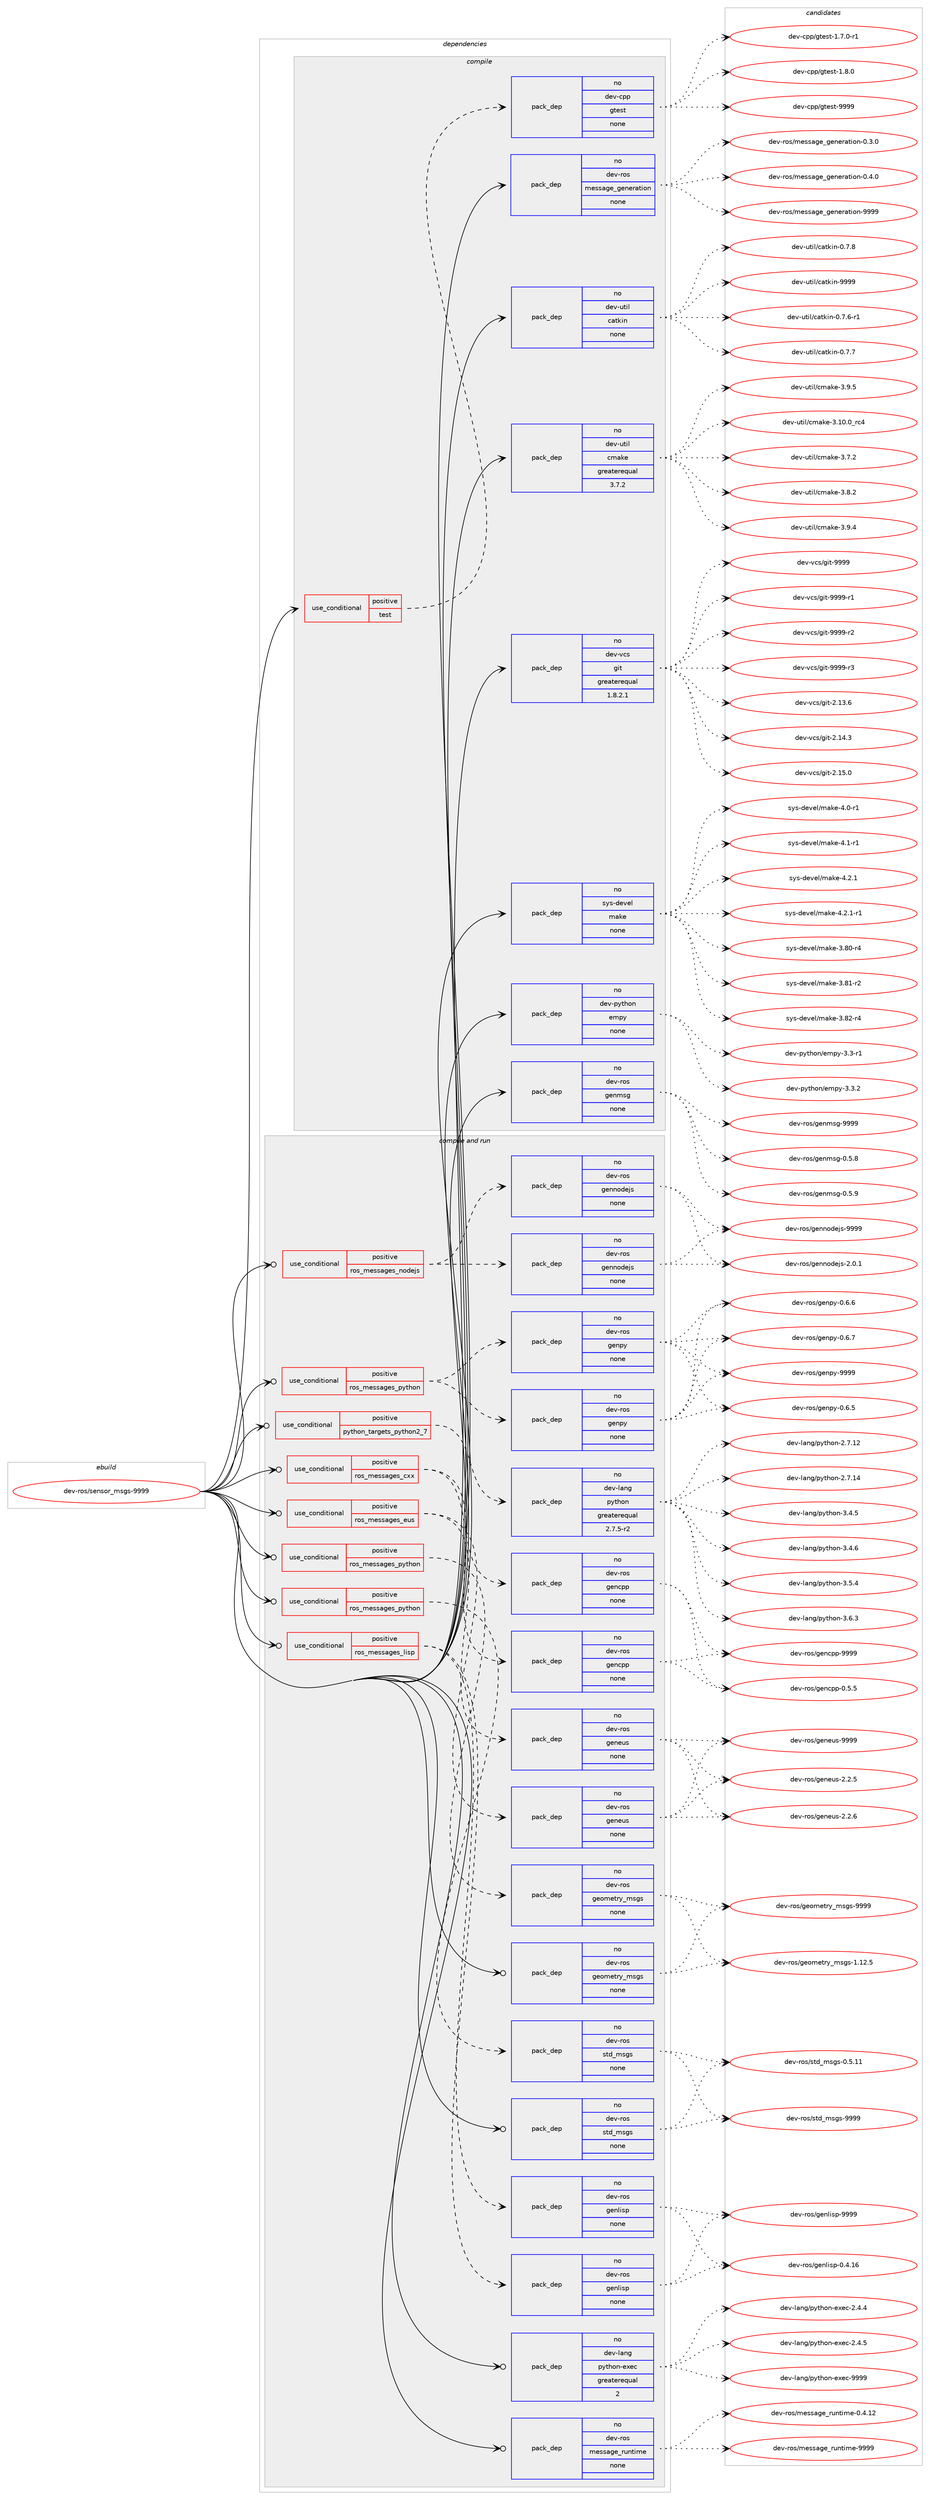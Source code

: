digraph prolog {

# *************
# Graph options
# *************

newrank=true;
concentrate=true;
compound=true;
graph [rankdir=LR,fontname=Helvetica,fontsize=10,ranksep=1.5];#, ranksep=2.5, nodesep=0.2];
edge  [arrowhead=vee];
node  [fontname=Helvetica,fontsize=10];

# **********
# The ebuild
# **********

subgraph cluster_leftcol {
color=gray;
rank=same;
label=<<i>ebuild</i>>;
id [label="dev-ros/sensor_msgs-9999", color=red, width=4, href="../dev-ros/sensor_msgs-9999.svg"];
}

# ****************
# The dependencies
# ****************

subgraph cluster_midcol {
color=gray;
label=<<i>dependencies</i>>;
subgraph cluster_compile {
fillcolor="#eeeeee";
style=filled;
label=<<i>compile</i>>;
subgraph cond47171 {
dependency214182 [label=<<TABLE BORDER="0" CELLBORDER="1" CELLSPACING="0" CELLPADDING="4"><TR><TD ROWSPAN="3" CELLPADDING="10">use_conditional</TD></TR><TR><TD>positive</TD></TR><TR><TD>test</TD></TR></TABLE>>, shape=none, color=red];
subgraph pack163021 {
dependency214183 [label=<<TABLE BORDER="0" CELLBORDER="1" CELLSPACING="0" CELLPADDING="4" WIDTH="220"><TR><TD ROWSPAN="6" CELLPADDING="30">pack_dep</TD></TR><TR><TD WIDTH="110">no</TD></TR><TR><TD>dev-cpp</TD></TR><TR><TD>gtest</TD></TR><TR><TD>none</TD></TR><TR><TD></TD></TR></TABLE>>, shape=none, color=blue];
}
dependency214182:e -> dependency214183:w [weight=20,style="dashed",arrowhead="vee"];
}
id:e -> dependency214182:w [weight=20,style="solid",arrowhead="vee"];
subgraph pack163022 {
dependency214184 [label=<<TABLE BORDER="0" CELLBORDER="1" CELLSPACING="0" CELLPADDING="4" WIDTH="220"><TR><TD ROWSPAN="6" CELLPADDING="30">pack_dep</TD></TR><TR><TD WIDTH="110">no</TD></TR><TR><TD>dev-python</TD></TR><TR><TD>empy</TD></TR><TR><TD>none</TD></TR><TR><TD></TD></TR></TABLE>>, shape=none, color=blue];
}
id:e -> dependency214184:w [weight=20,style="solid",arrowhead="vee"];
subgraph pack163023 {
dependency214185 [label=<<TABLE BORDER="0" CELLBORDER="1" CELLSPACING="0" CELLPADDING="4" WIDTH="220"><TR><TD ROWSPAN="6" CELLPADDING="30">pack_dep</TD></TR><TR><TD WIDTH="110">no</TD></TR><TR><TD>dev-ros</TD></TR><TR><TD>genmsg</TD></TR><TR><TD>none</TD></TR><TR><TD></TD></TR></TABLE>>, shape=none, color=blue];
}
id:e -> dependency214185:w [weight=20,style="solid",arrowhead="vee"];
subgraph pack163024 {
dependency214186 [label=<<TABLE BORDER="0" CELLBORDER="1" CELLSPACING="0" CELLPADDING="4" WIDTH="220"><TR><TD ROWSPAN="6" CELLPADDING="30">pack_dep</TD></TR><TR><TD WIDTH="110">no</TD></TR><TR><TD>dev-ros</TD></TR><TR><TD>message_generation</TD></TR><TR><TD>none</TD></TR><TR><TD></TD></TR></TABLE>>, shape=none, color=blue];
}
id:e -> dependency214186:w [weight=20,style="solid",arrowhead="vee"];
subgraph pack163025 {
dependency214187 [label=<<TABLE BORDER="0" CELLBORDER="1" CELLSPACING="0" CELLPADDING="4" WIDTH="220"><TR><TD ROWSPAN="6" CELLPADDING="30">pack_dep</TD></TR><TR><TD WIDTH="110">no</TD></TR><TR><TD>dev-util</TD></TR><TR><TD>catkin</TD></TR><TR><TD>none</TD></TR><TR><TD></TD></TR></TABLE>>, shape=none, color=blue];
}
id:e -> dependency214187:w [weight=20,style="solid",arrowhead="vee"];
subgraph pack163026 {
dependency214188 [label=<<TABLE BORDER="0" CELLBORDER="1" CELLSPACING="0" CELLPADDING="4" WIDTH="220"><TR><TD ROWSPAN="6" CELLPADDING="30">pack_dep</TD></TR><TR><TD WIDTH="110">no</TD></TR><TR><TD>dev-util</TD></TR><TR><TD>cmake</TD></TR><TR><TD>greaterequal</TD></TR><TR><TD>3.7.2</TD></TR></TABLE>>, shape=none, color=blue];
}
id:e -> dependency214188:w [weight=20,style="solid",arrowhead="vee"];
subgraph pack163027 {
dependency214189 [label=<<TABLE BORDER="0" CELLBORDER="1" CELLSPACING="0" CELLPADDING="4" WIDTH="220"><TR><TD ROWSPAN="6" CELLPADDING="30">pack_dep</TD></TR><TR><TD WIDTH="110">no</TD></TR><TR><TD>dev-vcs</TD></TR><TR><TD>git</TD></TR><TR><TD>greaterequal</TD></TR><TR><TD>1.8.2.1</TD></TR></TABLE>>, shape=none, color=blue];
}
id:e -> dependency214189:w [weight=20,style="solid",arrowhead="vee"];
subgraph pack163028 {
dependency214190 [label=<<TABLE BORDER="0" CELLBORDER="1" CELLSPACING="0" CELLPADDING="4" WIDTH="220"><TR><TD ROWSPAN="6" CELLPADDING="30">pack_dep</TD></TR><TR><TD WIDTH="110">no</TD></TR><TR><TD>sys-devel</TD></TR><TR><TD>make</TD></TR><TR><TD>none</TD></TR><TR><TD></TD></TR></TABLE>>, shape=none, color=blue];
}
id:e -> dependency214190:w [weight=20,style="solid",arrowhead="vee"];
}
subgraph cluster_compileandrun {
fillcolor="#eeeeee";
style=filled;
label=<<i>compile and run</i>>;
subgraph cond47172 {
dependency214191 [label=<<TABLE BORDER="0" CELLBORDER="1" CELLSPACING="0" CELLPADDING="4"><TR><TD ROWSPAN="3" CELLPADDING="10">use_conditional</TD></TR><TR><TD>positive</TD></TR><TR><TD>python_targets_python2_7</TD></TR></TABLE>>, shape=none, color=red];
subgraph pack163029 {
dependency214192 [label=<<TABLE BORDER="0" CELLBORDER="1" CELLSPACING="0" CELLPADDING="4" WIDTH="220"><TR><TD ROWSPAN="6" CELLPADDING="30">pack_dep</TD></TR><TR><TD WIDTH="110">no</TD></TR><TR><TD>dev-lang</TD></TR><TR><TD>python</TD></TR><TR><TD>greaterequal</TD></TR><TR><TD>2.7.5-r2</TD></TR></TABLE>>, shape=none, color=blue];
}
dependency214191:e -> dependency214192:w [weight=20,style="dashed",arrowhead="vee"];
}
id:e -> dependency214191:w [weight=20,style="solid",arrowhead="odotvee"];
subgraph cond47173 {
dependency214193 [label=<<TABLE BORDER="0" CELLBORDER="1" CELLSPACING="0" CELLPADDING="4"><TR><TD ROWSPAN="3" CELLPADDING="10">use_conditional</TD></TR><TR><TD>positive</TD></TR><TR><TD>ros_messages_cxx</TD></TR></TABLE>>, shape=none, color=red];
subgraph pack163030 {
dependency214194 [label=<<TABLE BORDER="0" CELLBORDER="1" CELLSPACING="0" CELLPADDING="4" WIDTH="220"><TR><TD ROWSPAN="6" CELLPADDING="30">pack_dep</TD></TR><TR><TD WIDTH="110">no</TD></TR><TR><TD>dev-ros</TD></TR><TR><TD>gencpp</TD></TR><TR><TD>none</TD></TR><TR><TD></TD></TR></TABLE>>, shape=none, color=blue];
}
dependency214193:e -> dependency214194:w [weight=20,style="dashed",arrowhead="vee"];
subgraph pack163031 {
dependency214195 [label=<<TABLE BORDER="0" CELLBORDER="1" CELLSPACING="0" CELLPADDING="4" WIDTH="220"><TR><TD ROWSPAN="6" CELLPADDING="30">pack_dep</TD></TR><TR><TD WIDTH="110">no</TD></TR><TR><TD>dev-ros</TD></TR><TR><TD>gencpp</TD></TR><TR><TD>none</TD></TR><TR><TD></TD></TR></TABLE>>, shape=none, color=blue];
}
dependency214193:e -> dependency214195:w [weight=20,style="dashed",arrowhead="vee"];
}
id:e -> dependency214193:w [weight=20,style="solid",arrowhead="odotvee"];
subgraph cond47174 {
dependency214196 [label=<<TABLE BORDER="0" CELLBORDER="1" CELLSPACING="0" CELLPADDING="4"><TR><TD ROWSPAN="3" CELLPADDING="10">use_conditional</TD></TR><TR><TD>positive</TD></TR><TR><TD>ros_messages_eus</TD></TR></TABLE>>, shape=none, color=red];
subgraph pack163032 {
dependency214197 [label=<<TABLE BORDER="0" CELLBORDER="1" CELLSPACING="0" CELLPADDING="4" WIDTH="220"><TR><TD ROWSPAN="6" CELLPADDING="30">pack_dep</TD></TR><TR><TD WIDTH="110">no</TD></TR><TR><TD>dev-ros</TD></TR><TR><TD>geneus</TD></TR><TR><TD>none</TD></TR><TR><TD></TD></TR></TABLE>>, shape=none, color=blue];
}
dependency214196:e -> dependency214197:w [weight=20,style="dashed",arrowhead="vee"];
subgraph pack163033 {
dependency214198 [label=<<TABLE BORDER="0" CELLBORDER="1" CELLSPACING="0" CELLPADDING="4" WIDTH="220"><TR><TD ROWSPAN="6" CELLPADDING="30">pack_dep</TD></TR><TR><TD WIDTH="110">no</TD></TR><TR><TD>dev-ros</TD></TR><TR><TD>geneus</TD></TR><TR><TD>none</TD></TR><TR><TD></TD></TR></TABLE>>, shape=none, color=blue];
}
dependency214196:e -> dependency214198:w [weight=20,style="dashed",arrowhead="vee"];
}
id:e -> dependency214196:w [weight=20,style="solid",arrowhead="odotvee"];
subgraph cond47175 {
dependency214199 [label=<<TABLE BORDER="0" CELLBORDER="1" CELLSPACING="0" CELLPADDING="4"><TR><TD ROWSPAN="3" CELLPADDING="10">use_conditional</TD></TR><TR><TD>positive</TD></TR><TR><TD>ros_messages_lisp</TD></TR></TABLE>>, shape=none, color=red];
subgraph pack163034 {
dependency214200 [label=<<TABLE BORDER="0" CELLBORDER="1" CELLSPACING="0" CELLPADDING="4" WIDTH="220"><TR><TD ROWSPAN="6" CELLPADDING="30">pack_dep</TD></TR><TR><TD WIDTH="110">no</TD></TR><TR><TD>dev-ros</TD></TR><TR><TD>genlisp</TD></TR><TR><TD>none</TD></TR><TR><TD></TD></TR></TABLE>>, shape=none, color=blue];
}
dependency214199:e -> dependency214200:w [weight=20,style="dashed",arrowhead="vee"];
subgraph pack163035 {
dependency214201 [label=<<TABLE BORDER="0" CELLBORDER="1" CELLSPACING="0" CELLPADDING="4" WIDTH="220"><TR><TD ROWSPAN="6" CELLPADDING="30">pack_dep</TD></TR><TR><TD WIDTH="110">no</TD></TR><TR><TD>dev-ros</TD></TR><TR><TD>genlisp</TD></TR><TR><TD>none</TD></TR><TR><TD></TD></TR></TABLE>>, shape=none, color=blue];
}
dependency214199:e -> dependency214201:w [weight=20,style="dashed",arrowhead="vee"];
}
id:e -> dependency214199:w [weight=20,style="solid",arrowhead="odotvee"];
subgraph cond47176 {
dependency214202 [label=<<TABLE BORDER="0" CELLBORDER="1" CELLSPACING="0" CELLPADDING="4"><TR><TD ROWSPAN="3" CELLPADDING="10">use_conditional</TD></TR><TR><TD>positive</TD></TR><TR><TD>ros_messages_nodejs</TD></TR></TABLE>>, shape=none, color=red];
subgraph pack163036 {
dependency214203 [label=<<TABLE BORDER="0" CELLBORDER="1" CELLSPACING="0" CELLPADDING="4" WIDTH="220"><TR><TD ROWSPAN="6" CELLPADDING="30">pack_dep</TD></TR><TR><TD WIDTH="110">no</TD></TR><TR><TD>dev-ros</TD></TR><TR><TD>gennodejs</TD></TR><TR><TD>none</TD></TR><TR><TD></TD></TR></TABLE>>, shape=none, color=blue];
}
dependency214202:e -> dependency214203:w [weight=20,style="dashed",arrowhead="vee"];
subgraph pack163037 {
dependency214204 [label=<<TABLE BORDER="0" CELLBORDER="1" CELLSPACING="0" CELLPADDING="4" WIDTH="220"><TR><TD ROWSPAN="6" CELLPADDING="30">pack_dep</TD></TR><TR><TD WIDTH="110">no</TD></TR><TR><TD>dev-ros</TD></TR><TR><TD>gennodejs</TD></TR><TR><TD>none</TD></TR><TR><TD></TD></TR></TABLE>>, shape=none, color=blue];
}
dependency214202:e -> dependency214204:w [weight=20,style="dashed",arrowhead="vee"];
}
id:e -> dependency214202:w [weight=20,style="solid",arrowhead="odotvee"];
subgraph cond47177 {
dependency214205 [label=<<TABLE BORDER="0" CELLBORDER="1" CELLSPACING="0" CELLPADDING="4"><TR><TD ROWSPAN="3" CELLPADDING="10">use_conditional</TD></TR><TR><TD>positive</TD></TR><TR><TD>ros_messages_python</TD></TR></TABLE>>, shape=none, color=red];
subgraph pack163038 {
dependency214206 [label=<<TABLE BORDER="0" CELLBORDER="1" CELLSPACING="0" CELLPADDING="4" WIDTH="220"><TR><TD ROWSPAN="6" CELLPADDING="30">pack_dep</TD></TR><TR><TD WIDTH="110">no</TD></TR><TR><TD>dev-ros</TD></TR><TR><TD>genpy</TD></TR><TR><TD>none</TD></TR><TR><TD></TD></TR></TABLE>>, shape=none, color=blue];
}
dependency214205:e -> dependency214206:w [weight=20,style="dashed",arrowhead="vee"];
subgraph pack163039 {
dependency214207 [label=<<TABLE BORDER="0" CELLBORDER="1" CELLSPACING="0" CELLPADDING="4" WIDTH="220"><TR><TD ROWSPAN="6" CELLPADDING="30">pack_dep</TD></TR><TR><TD WIDTH="110">no</TD></TR><TR><TD>dev-ros</TD></TR><TR><TD>genpy</TD></TR><TR><TD>none</TD></TR><TR><TD></TD></TR></TABLE>>, shape=none, color=blue];
}
dependency214205:e -> dependency214207:w [weight=20,style="dashed",arrowhead="vee"];
}
id:e -> dependency214205:w [weight=20,style="solid",arrowhead="odotvee"];
subgraph cond47178 {
dependency214208 [label=<<TABLE BORDER="0" CELLBORDER="1" CELLSPACING="0" CELLPADDING="4"><TR><TD ROWSPAN="3" CELLPADDING="10">use_conditional</TD></TR><TR><TD>positive</TD></TR><TR><TD>ros_messages_python</TD></TR></TABLE>>, shape=none, color=red];
subgraph pack163040 {
dependency214209 [label=<<TABLE BORDER="0" CELLBORDER="1" CELLSPACING="0" CELLPADDING="4" WIDTH="220"><TR><TD ROWSPAN="6" CELLPADDING="30">pack_dep</TD></TR><TR><TD WIDTH="110">no</TD></TR><TR><TD>dev-ros</TD></TR><TR><TD>geometry_msgs</TD></TR><TR><TD>none</TD></TR><TR><TD></TD></TR></TABLE>>, shape=none, color=blue];
}
dependency214208:e -> dependency214209:w [weight=20,style="dashed",arrowhead="vee"];
}
id:e -> dependency214208:w [weight=20,style="solid",arrowhead="odotvee"];
subgraph cond47179 {
dependency214210 [label=<<TABLE BORDER="0" CELLBORDER="1" CELLSPACING="0" CELLPADDING="4"><TR><TD ROWSPAN="3" CELLPADDING="10">use_conditional</TD></TR><TR><TD>positive</TD></TR><TR><TD>ros_messages_python</TD></TR></TABLE>>, shape=none, color=red];
subgraph pack163041 {
dependency214211 [label=<<TABLE BORDER="0" CELLBORDER="1" CELLSPACING="0" CELLPADDING="4" WIDTH="220"><TR><TD ROWSPAN="6" CELLPADDING="30">pack_dep</TD></TR><TR><TD WIDTH="110">no</TD></TR><TR><TD>dev-ros</TD></TR><TR><TD>std_msgs</TD></TR><TR><TD>none</TD></TR><TR><TD></TD></TR></TABLE>>, shape=none, color=blue];
}
dependency214210:e -> dependency214211:w [weight=20,style="dashed",arrowhead="vee"];
}
id:e -> dependency214210:w [weight=20,style="solid",arrowhead="odotvee"];
subgraph pack163042 {
dependency214212 [label=<<TABLE BORDER="0" CELLBORDER="1" CELLSPACING="0" CELLPADDING="4" WIDTH="220"><TR><TD ROWSPAN="6" CELLPADDING="30">pack_dep</TD></TR><TR><TD WIDTH="110">no</TD></TR><TR><TD>dev-lang</TD></TR><TR><TD>python-exec</TD></TR><TR><TD>greaterequal</TD></TR><TR><TD>2</TD></TR></TABLE>>, shape=none, color=blue];
}
id:e -> dependency214212:w [weight=20,style="solid",arrowhead="odotvee"];
subgraph pack163043 {
dependency214213 [label=<<TABLE BORDER="0" CELLBORDER="1" CELLSPACING="0" CELLPADDING="4" WIDTH="220"><TR><TD ROWSPAN="6" CELLPADDING="30">pack_dep</TD></TR><TR><TD WIDTH="110">no</TD></TR><TR><TD>dev-ros</TD></TR><TR><TD>geometry_msgs</TD></TR><TR><TD>none</TD></TR><TR><TD></TD></TR></TABLE>>, shape=none, color=blue];
}
id:e -> dependency214213:w [weight=20,style="solid",arrowhead="odotvee"];
subgraph pack163044 {
dependency214214 [label=<<TABLE BORDER="0" CELLBORDER="1" CELLSPACING="0" CELLPADDING="4" WIDTH="220"><TR><TD ROWSPAN="6" CELLPADDING="30">pack_dep</TD></TR><TR><TD WIDTH="110">no</TD></TR><TR><TD>dev-ros</TD></TR><TR><TD>message_runtime</TD></TR><TR><TD>none</TD></TR><TR><TD></TD></TR></TABLE>>, shape=none, color=blue];
}
id:e -> dependency214214:w [weight=20,style="solid",arrowhead="odotvee"];
subgraph pack163045 {
dependency214215 [label=<<TABLE BORDER="0" CELLBORDER="1" CELLSPACING="0" CELLPADDING="4" WIDTH="220"><TR><TD ROWSPAN="6" CELLPADDING="30">pack_dep</TD></TR><TR><TD WIDTH="110">no</TD></TR><TR><TD>dev-ros</TD></TR><TR><TD>std_msgs</TD></TR><TR><TD>none</TD></TR><TR><TD></TD></TR></TABLE>>, shape=none, color=blue];
}
id:e -> dependency214215:w [weight=20,style="solid",arrowhead="odotvee"];
}
subgraph cluster_run {
fillcolor="#eeeeee";
style=filled;
label=<<i>run</i>>;
}
}

# **************
# The candidates
# **************

subgraph cluster_choices {
rank=same;
color=gray;
label=<<i>candidates</i>>;

subgraph choice163021 {
color=black;
nodesep=1;
choice1001011184599112112471031161011151164549465546484511449 [label="dev-cpp/gtest-1.7.0-r1", color=red, width=4,href="../dev-cpp/gtest-1.7.0-r1.svg"];
choice100101118459911211247103116101115116454946564648 [label="dev-cpp/gtest-1.8.0", color=red, width=4,href="../dev-cpp/gtest-1.8.0.svg"];
choice1001011184599112112471031161011151164557575757 [label="dev-cpp/gtest-9999", color=red, width=4,href="../dev-cpp/gtest-9999.svg"];
dependency214183:e -> choice1001011184599112112471031161011151164549465546484511449:w [style=dotted,weight="100"];
dependency214183:e -> choice100101118459911211247103116101115116454946564648:w [style=dotted,weight="100"];
dependency214183:e -> choice1001011184599112112471031161011151164557575757:w [style=dotted,weight="100"];
}
subgraph choice163022 {
color=black;
nodesep=1;
choice1001011184511212111610411111047101109112121455146514511449 [label="dev-python/empy-3.3-r1", color=red, width=4,href="../dev-python/empy-3.3-r1.svg"];
choice1001011184511212111610411111047101109112121455146514650 [label="dev-python/empy-3.3.2", color=red, width=4,href="../dev-python/empy-3.3.2.svg"];
dependency214184:e -> choice1001011184511212111610411111047101109112121455146514511449:w [style=dotted,weight="100"];
dependency214184:e -> choice1001011184511212111610411111047101109112121455146514650:w [style=dotted,weight="100"];
}
subgraph choice163023 {
color=black;
nodesep=1;
choice1001011184511411111547103101110109115103454846534656 [label="dev-ros/genmsg-0.5.8", color=red, width=4,href="../dev-ros/genmsg-0.5.8.svg"];
choice1001011184511411111547103101110109115103454846534657 [label="dev-ros/genmsg-0.5.9", color=red, width=4,href="../dev-ros/genmsg-0.5.9.svg"];
choice10010111845114111115471031011101091151034557575757 [label="dev-ros/genmsg-9999", color=red, width=4,href="../dev-ros/genmsg-9999.svg"];
dependency214185:e -> choice1001011184511411111547103101110109115103454846534656:w [style=dotted,weight="100"];
dependency214185:e -> choice1001011184511411111547103101110109115103454846534657:w [style=dotted,weight="100"];
dependency214185:e -> choice10010111845114111115471031011101091151034557575757:w [style=dotted,weight="100"];
}
subgraph choice163024 {
color=black;
nodesep=1;
choice1001011184511411111547109101115115971031019510310111010111497116105111110454846514648 [label="dev-ros/message_generation-0.3.0", color=red, width=4,href="../dev-ros/message_generation-0.3.0.svg"];
choice1001011184511411111547109101115115971031019510310111010111497116105111110454846524648 [label="dev-ros/message_generation-0.4.0", color=red, width=4,href="../dev-ros/message_generation-0.4.0.svg"];
choice10010111845114111115471091011151159710310195103101110101114971161051111104557575757 [label="dev-ros/message_generation-9999", color=red, width=4,href="../dev-ros/message_generation-9999.svg"];
dependency214186:e -> choice1001011184511411111547109101115115971031019510310111010111497116105111110454846514648:w [style=dotted,weight="100"];
dependency214186:e -> choice1001011184511411111547109101115115971031019510310111010111497116105111110454846524648:w [style=dotted,weight="100"];
dependency214186:e -> choice10010111845114111115471091011151159710310195103101110101114971161051111104557575757:w [style=dotted,weight="100"];
}
subgraph choice163025 {
color=black;
nodesep=1;
choice100101118451171161051084799971161071051104548465546544511449 [label="dev-util/catkin-0.7.6-r1", color=red, width=4,href="../dev-util/catkin-0.7.6-r1.svg"];
choice10010111845117116105108479997116107105110454846554655 [label="dev-util/catkin-0.7.7", color=red, width=4,href="../dev-util/catkin-0.7.7.svg"];
choice10010111845117116105108479997116107105110454846554656 [label="dev-util/catkin-0.7.8", color=red, width=4,href="../dev-util/catkin-0.7.8.svg"];
choice100101118451171161051084799971161071051104557575757 [label="dev-util/catkin-9999", color=red, width=4,href="../dev-util/catkin-9999.svg"];
dependency214187:e -> choice100101118451171161051084799971161071051104548465546544511449:w [style=dotted,weight="100"];
dependency214187:e -> choice10010111845117116105108479997116107105110454846554655:w [style=dotted,weight="100"];
dependency214187:e -> choice10010111845117116105108479997116107105110454846554656:w [style=dotted,weight="100"];
dependency214187:e -> choice100101118451171161051084799971161071051104557575757:w [style=dotted,weight="100"];
}
subgraph choice163026 {
color=black;
nodesep=1;
choice1001011184511711610510847991099710710145514649484648951149952 [label="dev-util/cmake-3.10.0_rc4", color=red, width=4,href="../dev-util/cmake-3.10.0_rc4.svg"];
choice10010111845117116105108479910997107101455146554650 [label="dev-util/cmake-3.7.2", color=red, width=4,href="../dev-util/cmake-3.7.2.svg"];
choice10010111845117116105108479910997107101455146564650 [label="dev-util/cmake-3.8.2", color=red, width=4,href="../dev-util/cmake-3.8.2.svg"];
choice10010111845117116105108479910997107101455146574652 [label="dev-util/cmake-3.9.4", color=red, width=4,href="../dev-util/cmake-3.9.4.svg"];
choice10010111845117116105108479910997107101455146574653 [label="dev-util/cmake-3.9.5", color=red, width=4,href="../dev-util/cmake-3.9.5.svg"];
dependency214188:e -> choice1001011184511711610510847991099710710145514649484648951149952:w [style=dotted,weight="100"];
dependency214188:e -> choice10010111845117116105108479910997107101455146554650:w [style=dotted,weight="100"];
dependency214188:e -> choice10010111845117116105108479910997107101455146564650:w [style=dotted,weight="100"];
dependency214188:e -> choice10010111845117116105108479910997107101455146574652:w [style=dotted,weight="100"];
dependency214188:e -> choice10010111845117116105108479910997107101455146574653:w [style=dotted,weight="100"];
}
subgraph choice163027 {
color=black;
nodesep=1;
choice10010111845118991154710310511645504649514654 [label="dev-vcs/git-2.13.6", color=red, width=4,href="../dev-vcs/git-2.13.6.svg"];
choice10010111845118991154710310511645504649524651 [label="dev-vcs/git-2.14.3", color=red, width=4,href="../dev-vcs/git-2.14.3.svg"];
choice10010111845118991154710310511645504649534648 [label="dev-vcs/git-2.15.0", color=red, width=4,href="../dev-vcs/git-2.15.0.svg"];
choice1001011184511899115471031051164557575757 [label="dev-vcs/git-9999", color=red, width=4,href="../dev-vcs/git-9999.svg"];
choice10010111845118991154710310511645575757574511449 [label="dev-vcs/git-9999-r1", color=red, width=4,href="../dev-vcs/git-9999-r1.svg"];
choice10010111845118991154710310511645575757574511450 [label="dev-vcs/git-9999-r2", color=red, width=4,href="../dev-vcs/git-9999-r2.svg"];
choice10010111845118991154710310511645575757574511451 [label="dev-vcs/git-9999-r3", color=red, width=4,href="../dev-vcs/git-9999-r3.svg"];
dependency214189:e -> choice10010111845118991154710310511645504649514654:w [style=dotted,weight="100"];
dependency214189:e -> choice10010111845118991154710310511645504649524651:w [style=dotted,weight="100"];
dependency214189:e -> choice10010111845118991154710310511645504649534648:w [style=dotted,weight="100"];
dependency214189:e -> choice1001011184511899115471031051164557575757:w [style=dotted,weight="100"];
dependency214189:e -> choice10010111845118991154710310511645575757574511449:w [style=dotted,weight="100"];
dependency214189:e -> choice10010111845118991154710310511645575757574511450:w [style=dotted,weight="100"];
dependency214189:e -> choice10010111845118991154710310511645575757574511451:w [style=dotted,weight="100"];
}
subgraph choice163028 {
color=black;
nodesep=1;
choice11512111545100101118101108471099710710145514656484511452 [label="sys-devel/make-3.80-r4", color=red, width=4,href="../sys-devel/make-3.80-r4.svg"];
choice11512111545100101118101108471099710710145514656494511450 [label="sys-devel/make-3.81-r2", color=red, width=4,href="../sys-devel/make-3.81-r2.svg"];
choice11512111545100101118101108471099710710145514656504511452 [label="sys-devel/make-3.82-r4", color=red, width=4,href="../sys-devel/make-3.82-r4.svg"];
choice115121115451001011181011084710997107101455246484511449 [label="sys-devel/make-4.0-r1", color=red, width=4,href="../sys-devel/make-4.0-r1.svg"];
choice115121115451001011181011084710997107101455246494511449 [label="sys-devel/make-4.1-r1", color=red, width=4,href="../sys-devel/make-4.1-r1.svg"];
choice115121115451001011181011084710997107101455246504649 [label="sys-devel/make-4.2.1", color=red, width=4,href="../sys-devel/make-4.2.1.svg"];
choice1151211154510010111810110847109971071014552465046494511449 [label="sys-devel/make-4.2.1-r1", color=red, width=4,href="../sys-devel/make-4.2.1-r1.svg"];
dependency214190:e -> choice11512111545100101118101108471099710710145514656484511452:w [style=dotted,weight="100"];
dependency214190:e -> choice11512111545100101118101108471099710710145514656494511450:w [style=dotted,weight="100"];
dependency214190:e -> choice11512111545100101118101108471099710710145514656504511452:w [style=dotted,weight="100"];
dependency214190:e -> choice115121115451001011181011084710997107101455246484511449:w [style=dotted,weight="100"];
dependency214190:e -> choice115121115451001011181011084710997107101455246494511449:w [style=dotted,weight="100"];
dependency214190:e -> choice115121115451001011181011084710997107101455246504649:w [style=dotted,weight="100"];
dependency214190:e -> choice1151211154510010111810110847109971071014552465046494511449:w [style=dotted,weight="100"];
}
subgraph choice163029 {
color=black;
nodesep=1;
choice10010111845108971101034711212111610411111045504655464950 [label="dev-lang/python-2.7.12", color=red, width=4,href="../dev-lang/python-2.7.12.svg"];
choice10010111845108971101034711212111610411111045504655464952 [label="dev-lang/python-2.7.14", color=red, width=4,href="../dev-lang/python-2.7.14.svg"];
choice100101118451089711010347112121116104111110455146524653 [label="dev-lang/python-3.4.5", color=red, width=4,href="../dev-lang/python-3.4.5.svg"];
choice100101118451089711010347112121116104111110455146524654 [label="dev-lang/python-3.4.6", color=red, width=4,href="../dev-lang/python-3.4.6.svg"];
choice100101118451089711010347112121116104111110455146534652 [label="dev-lang/python-3.5.4", color=red, width=4,href="../dev-lang/python-3.5.4.svg"];
choice100101118451089711010347112121116104111110455146544651 [label="dev-lang/python-3.6.3", color=red, width=4,href="../dev-lang/python-3.6.3.svg"];
dependency214192:e -> choice10010111845108971101034711212111610411111045504655464950:w [style=dotted,weight="100"];
dependency214192:e -> choice10010111845108971101034711212111610411111045504655464952:w [style=dotted,weight="100"];
dependency214192:e -> choice100101118451089711010347112121116104111110455146524653:w [style=dotted,weight="100"];
dependency214192:e -> choice100101118451089711010347112121116104111110455146524654:w [style=dotted,weight="100"];
dependency214192:e -> choice100101118451089711010347112121116104111110455146534652:w [style=dotted,weight="100"];
dependency214192:e -> choice100101118451089711010347112121116104111110455146544651:w [style=dotted,weight="100"];
}
subgraph choice163030 {
color=black;
nodesep=1;
choice100101118451141111154710310111099112112454846534653 [label="dev-ros/gencpp-0.5.5", color=red, width=4,href="../dev-ros/gencpp-0.5.5.svg"];
choice1001011184511411111547103101110991121124557575757 [label="dev-ros/gencpp-9999", color=red, width=4,href="../dev-ros/gencpp-9999.svg"];
dependency214194:e -> choice100101118451141111154710310111099112112454846534653:w [style=dotted,weight="100"];
dependency214194:e -> choice1001011184511411111547103101110991121124557575757:w [style=dotted,weight="100"];
}
subgraph choice163031 {
color=black;
nodesep=1;
choice100101118451141111154710310111099112112454846534653 [label="dev-ros/gencpp-0.5.5", color=red, width=4,href="../dev-ros/gencpp-0.5.5.svg"];
choice1001011184511411111547103101110991121124557575757 [label="dev-ros/gencpp-9999", color=red, width=4,href="../dev-ros/gencpp-9999.svg"];
dependency214195:e -> choice100101118451141111154710310111099112112454846534653:w [style=dotted,weight="100"];
dependency214195:e -> choice1001011184511411111547103101110991121124557575757:w [style=dotted,weight="100"];
}
subgraph choice163032 {
color=black;
nodesep=1;
choice1001011184511411111547103101110101117115455046504653 [label="dev-ros/geneus-2.2.5", color=red, width=4,href="../dev-ros/geneus-2.2.5.svg"];
choice1001011184511411111547103101110101117115455046504654 [label="dev-ros/geneus-2.2.6", color=red, width=4,href="../dev-ros/geneus-2.2.6.svg"];
choice10010111845114111115471031011101011171154557575757 [label="dev-ros/geneus-9999", color=red, width=4,href="../dev-ros/geneus-9999.svg"];
dependency214197:e -> choice1001011184511411111547103101110101117115455046504653:w [style=dotted,weight="100"];
dependency214197:e -> choice1001011184511411111547103101110101117115455046504654:w [style=dotted,weight="100"];
dependency214197:e -> choice10010111845114111115471031011101011171154557575757:w [style=dotted,weight="100"];
}
subgraph choice163033 {
color=black;
nodesep=1;
choice1001011184511411111547103101110101117115455046504653 [label="dev-ros/geneus-2.2.5", color=red, width=4,href="../dev-ros/geneus-2.2.5.svg"];
choice1001011184511411111547103101110101117115455046504654 [label="dev-ros/geneus-2.2.6", color=red, width=4,href="../dev-ros/geneus-2.2.6.svg"];
choice10010111845114111115471031011101011171154557575757 [label="dev-ros/geneus-9999", color=red, width=4,href="../dev-ros/geneus-9999.svg"];
dependency214198:e -> choice1001011184511411111547103101110101117115455046504653:w [style=dotted,weight="100"];
dependency214198:e -> choice1001011184511411111547103101110101117115455046504654:w [style=dotted,weight="100"];
dependency214198:e -> choice10010111845114111115471031011101011171154557575757:w [style=dotted,weight="100"];
}
subgraph choice163034 {
color=black;
nodesep=1;
choice100101118451141111154710310111010810511511245484652464954 [label="dev-ros/genlisp-0.4.16", color=red, width=4,href="../dev-ros/genlisp-0.4.16.svg"];
choice10010111845114111115471031011101081051151124557575757 [label="dev-ros/genlisp-9999", color=red, width=4,href="../dev-ros/genlisp-9999.svg"];
dependency214200:e -> choice100101118451141111154710310111010810511511245484652464954:w [style=dotted,weight="100"];
dependency214200:e -> choice10010111845114111115471031011101081051151124557575757:w [style=dotted,weight="100"];
}
subgraph choice163035 {
color=black;
nodesep=1;
choice100101118451141111154710310111010810511511245484652464954 [label="dev-ros/genlisp-0.4.16", color=red, width=4,href="../dev-ros/genlisp-0.4.16.svg"];
choice10010111845114111115471031011101081051151124557575757 [label="dev-ros/genlisp-9999", color=red, width=4,href="../dev-ros/genlisp-9999.svg"];
dependency214201:e -> choice100101118451141111154710310111010810511511245484652464954:w [style=dotted,weight="100"];
dependency214201:e -> choice10010111845114111115471031011101081051151124557575757:w [style=dotted,weight="100"];
}
subgraph choice163036 {
color=black;
nodesep=1;
choice1001011184511411111547103101110110111100101106115455046484649 [label="dev-ros/gennodejs-2.0.1", color=red, width=4,href="../dev-ros/gennodejs-2.0.1.svg"];
choice10010111845114111115471031011101101111001011061154557575757 [label="dev-ros/gennodejs-9999", color=red, width=4,href="../dev-ros/gennodejs-9999.svg"];
dependency214203:e -> choice1001011184511411111547103101110110111100101106115455046484649:w [style=dotted,weight="100"];
dependency214203:e -> choice10010111845114111115471031011101101111001011061154557575757:w [style=dotted,weight="100"];
}
subgraph choice163037 {
color=black;
nodesep=1;
choice1001011184511411111547103101110110111100101106115455046484649 [label="dev-ros/gennodejs-2.0.1", color=red, width=4,href="../dev-ros/gennodejs-2.0.1.svg"];
choice10010111845114111115471031011101101111001011061154557575757 [label="dev-ros/gennodejs-9999", color=red, width=4,href="../dev-ros/gennodejs-9999.svg"];
dependency214204:e -> choice1001011184511411111547103101110110111100101106115455046484649:w [style=dotted,weight="100"];
dependency214204:e -> choice10010111845114111115471031011101101111001011061154557575757:w [style=dotted,weight="100"];
}
subgraph choice163038 {
color=black;
nodesep=1;
choice1001011184511411111547103101110112121454846544653 [label="dev-ros/genpy-0.6.5", color=red, width=4,href="../dev-ros/genpy-0.6.5.svg"];
choice1001011184511411111547103101110112121454846544654 [label="dev-ros/genpy-0.6.6", color=red, width=4,href="../dev-ros/genpy-0.6.6.svg"];
choice1001011184511411111547103101110112121454846544655 [label="dev-ros/genpy-0.6.7", color=red, width=4,href="../dev-ros/genpy-0.6.7.svg"];
choice10010111845114111115471031011101121214557575757 [label="dev-ros/genpy-9999", color=red, width=4,href="../dev-ros/genpy-9999.svg"];
dependency214206:e -> choice1001011184511411111547103101110112121454846544653:w [style=dotted,weight="100"];
dependency214206:e -> choice1001011184511411111547103101110112121454846544654:w [style=dotted,weight="100"];
dependency214206:e -> choice1001011184511411111547103101110112121454846544655:w [style=dotted,weight="100"];
dependency214206:e -> choice10010111845114111115471031011101121214557575757:w [style=dotted,weight="100"];
}
subgraph choice163039 {
color=black;
nodesep=1;
choice1001011184511411111547103101110112121454846544653 [label="dev-ros/genpy-0.6.5", color=red, width=4,href="../dev-ros/genpy-0.6.5.svg"];
choice1001011184511411111547103101110112121454846544654 [label="dev-ros/genpy-0.6.6", color=red, width=4,href="../dev-ros/genpy-0.6.6.svg"];
choice1001011184511411111547103101110112121454846544655 [label="dev-ros/genpy-0.6.7", color=red, width=4,href="../dev-ros/genpy-0.6.7.svg"];
choice10010111845114111115471031011101121214557575757 [label="dev-ros/genpy-9999", color=red, width=4,href="../dev-ros/genpy-9999.svg"];
dependency214207:e -> choice1001011184511411111547103101110112121454846544653:w [style=dotted,weight="100"];
dependency214207:e -> choice1001011184511411111547103101110112121454846544654:w [style=dotted,weight="100"];
dependency214207:e -> choice1001011184511411111547103101110112121454846544655:w [style=dotted,weight="100"];
dependency214207:e -> choice10010111845114111115471031011101121214557575757:w [style=dotted,weight="100"];
}
subgraph choice163040 {
color=black;
nodesep=1;
choice10010111845114111115471031011111091011161141219510911510311545494649504653 [label="dev-ros/geometry_msgs-1.12.5", color=red, width=4,href="../dev-ros/geometry_msgs-1.12.5.svg"];
choice1001011184511411111547103101111109101116114121951091151031154557575757 [label="dev-ros/geometry_msgs-9999", color=red, width=4,href="../dev-ros/geometry_msgs-9999.svg"];
dependency214209:e -> choice10010111845114111115471031011111091011161141219510911510311545494649504653:w [style=dotted,weight="100"];
dependency214209:e -> choice1001011184511411111547103101111109101116114121951091151031154557575757:w [style=dotted,weight="100"];
}
subgraph choice163041 {
color=black;
nodesep=1;
choice10010111845114111115471151161009510911510311545484653464949 [label="dev-ros/std_msgs-0.5.11", color=red, width=4,href="../dev-ros/std_msgs-0.5.11.svg"];
choice1001011184511411111547115116100951091151031154557575757 [label="dev-ros/std_msgs-9999", color=red, width=4,href="../dev-ros/std_msgs-9999.svg"];
dependency214211:e -> choice10010111845114111115471151161009510911510311545484653464949:w [style=dotted,weight="100"];
dependency214211:e -> choice1001011184511411111547115116100951091151031154557575757:w [style=dotted,weight="100"];
}
subgraph choice163042 {
color=black;
nodesep=1;
choice1001011184510897110103471121211161041111104510112010199455046524652 [label="dev-lang/python-exec-2.4.4", color=red, width=4,href="../dev-lang/python-exec-2.4.4.svg"];
choice1001011184510897110103471121211161041111104510112010199455046524653 [label="dev-lang/python-exec-2.4.5", color=red, width=4,href="../dev-lang/python-exec-2.4.5.svg"];
choice10010111845108971101034711212111610411111045101120101994557575757 [label="dev-lang/python-exec-9999", color=red, width=4,href="../dev-lang/python-exec-9999.svg"];
dependency214212:e -> choice1001011184510897110103471121211161041111104510112010199455046524652:w [style=dotted,weight="100"];
dependency214212:e -> choice1001011184510897110103471121211161041111104510112010199455046524653:w [style=dotted,weight="100"];
dependency214212:e -> choice10010111845108971101034711212111610411111045101120101994557575757:w [style=dotted,weight="100"];
}
subgraph choice163043 {
color=black;
nodesep=1;
choice10010111845114111115471031011111091011161141219510911510311545494649504653 [label="dev-ros/geometry_msgs-1.12.5", color=red, width=4,href="../dev-ros/geometry_msgs-1.12.5.svg"];
choice1001011184511411111547103101111109101116114121951091151031154557575757 [label="dev-ros/geometry_msgs-9999", color=red, width=4,href="../dev-ros/geometry_msgs-9999.svg"];
dependency214213:e -> choice10010111845114111115471031011111091011161141219510911510311545494649504653:w [style=dotted,weight="100"];
dependency214213:e -> choice1001011184511411111547103101111109101116114121951091151031154557575757:w [style=dotted,weight="100"];
}
subgraph choice163044 {
color=black;
nodesep=1;
choice1001011184511411111547109101115115971031019511411711011610510910145484652464950 [label="dev-ros/message_runtime-0.4.12", color=red, width=4,href="../dev-ros/message_runtime-0.4.12.svg"];
choice100101118451141111154710910111511597103101951141171101161051091014557575757 [label="dev-ros/message_runtime-9999", color=red, width=4,href="../dev-ros/message_runtime-9999.svg"];
dependency214214:e -> choice1001011184511411111547109101115115971031019511411711011610510910145484652464950:w [style=dotted,weight="100"];
dependency214214:e -> choice100101118451141111154710910111511597103101951141171101161051091014557575757:w [style=dotted,weight="100"];
}
subgraph choice163045 {
color=black;
nodesep=1;
choice10010111845114111115471151161009510911510311545484653464949 [label="dev-ros/std_msgs-0.5.11", color=red, width=4,href="../dev-ros/std_msgs-0.5.11.svg"];
choice1001011184511411111547115116100951091151031154557575757 [label="dev-ros/std_msgs-9999", color=red, width=4,href="../dev-ros/std_msgs-9999.svg"];
dependency214215:e -> choice10010111845114111115471151161009510911510311545484653464949:w [style=dotted,weight="100"];
dependency214215:e -> choice1001011184511411111547115116100951091151031154557575757:w [style=dotted,weight="100"];
}
}

}
